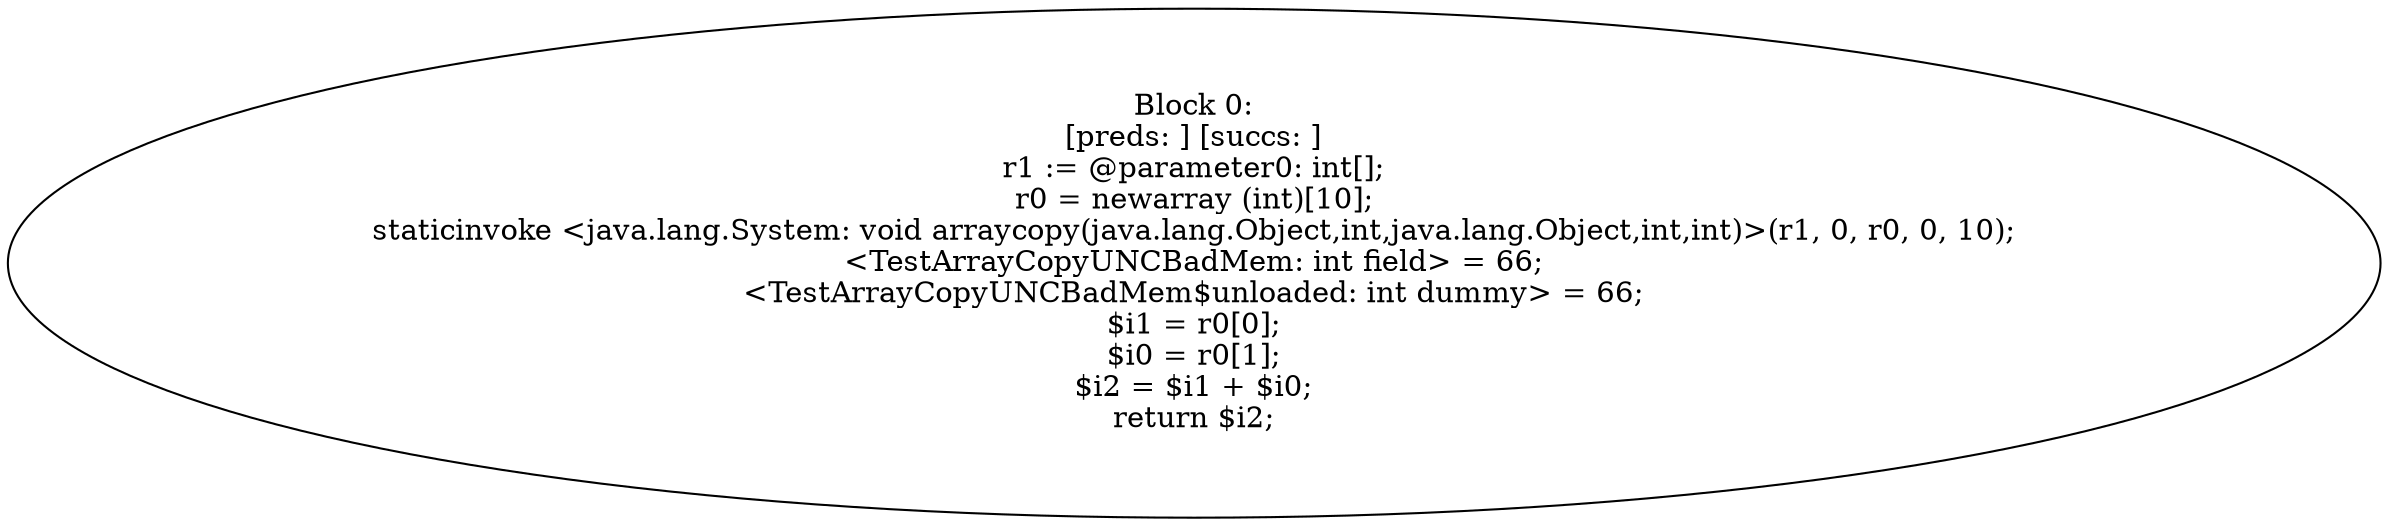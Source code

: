 digraph "unitGraph" {
    "Block 0:
[preds: ] [succs: ]
r1 := @parameter0: int[];
r0 = newarray (int)[10];
staticinvoke <java.lang.System: void arraycopy(java.lang.Object,int,java.lang.Object,int,int)>(r1, 0, r0, 0, 10);
<TestArrayCopyUNCBadMem: int field> = 66;
<TestArrayCopyUNCBadMem$unloaded: int dummy> = 66;
$i1 = r0[0];
$i0 = r0[1];
$i2 = $i1 + $i0;
return $i2;
"
}
